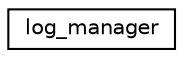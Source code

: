 digraph "Graphical Class Hierarchy"
{
  edge [fontname="Helvetica",fontsize="10",labelfontname="Helvetica",labelfontsize="10"];
  node [fontname="Helvetica",fontsize="10",shape=record];
  rankdir="LR";
  Node0 [label="log_manager",height=0.2,width=0.4,color="black", fillcolor="white", style="filled",URL="$de/dcc/classlog__manager.html"];
}
